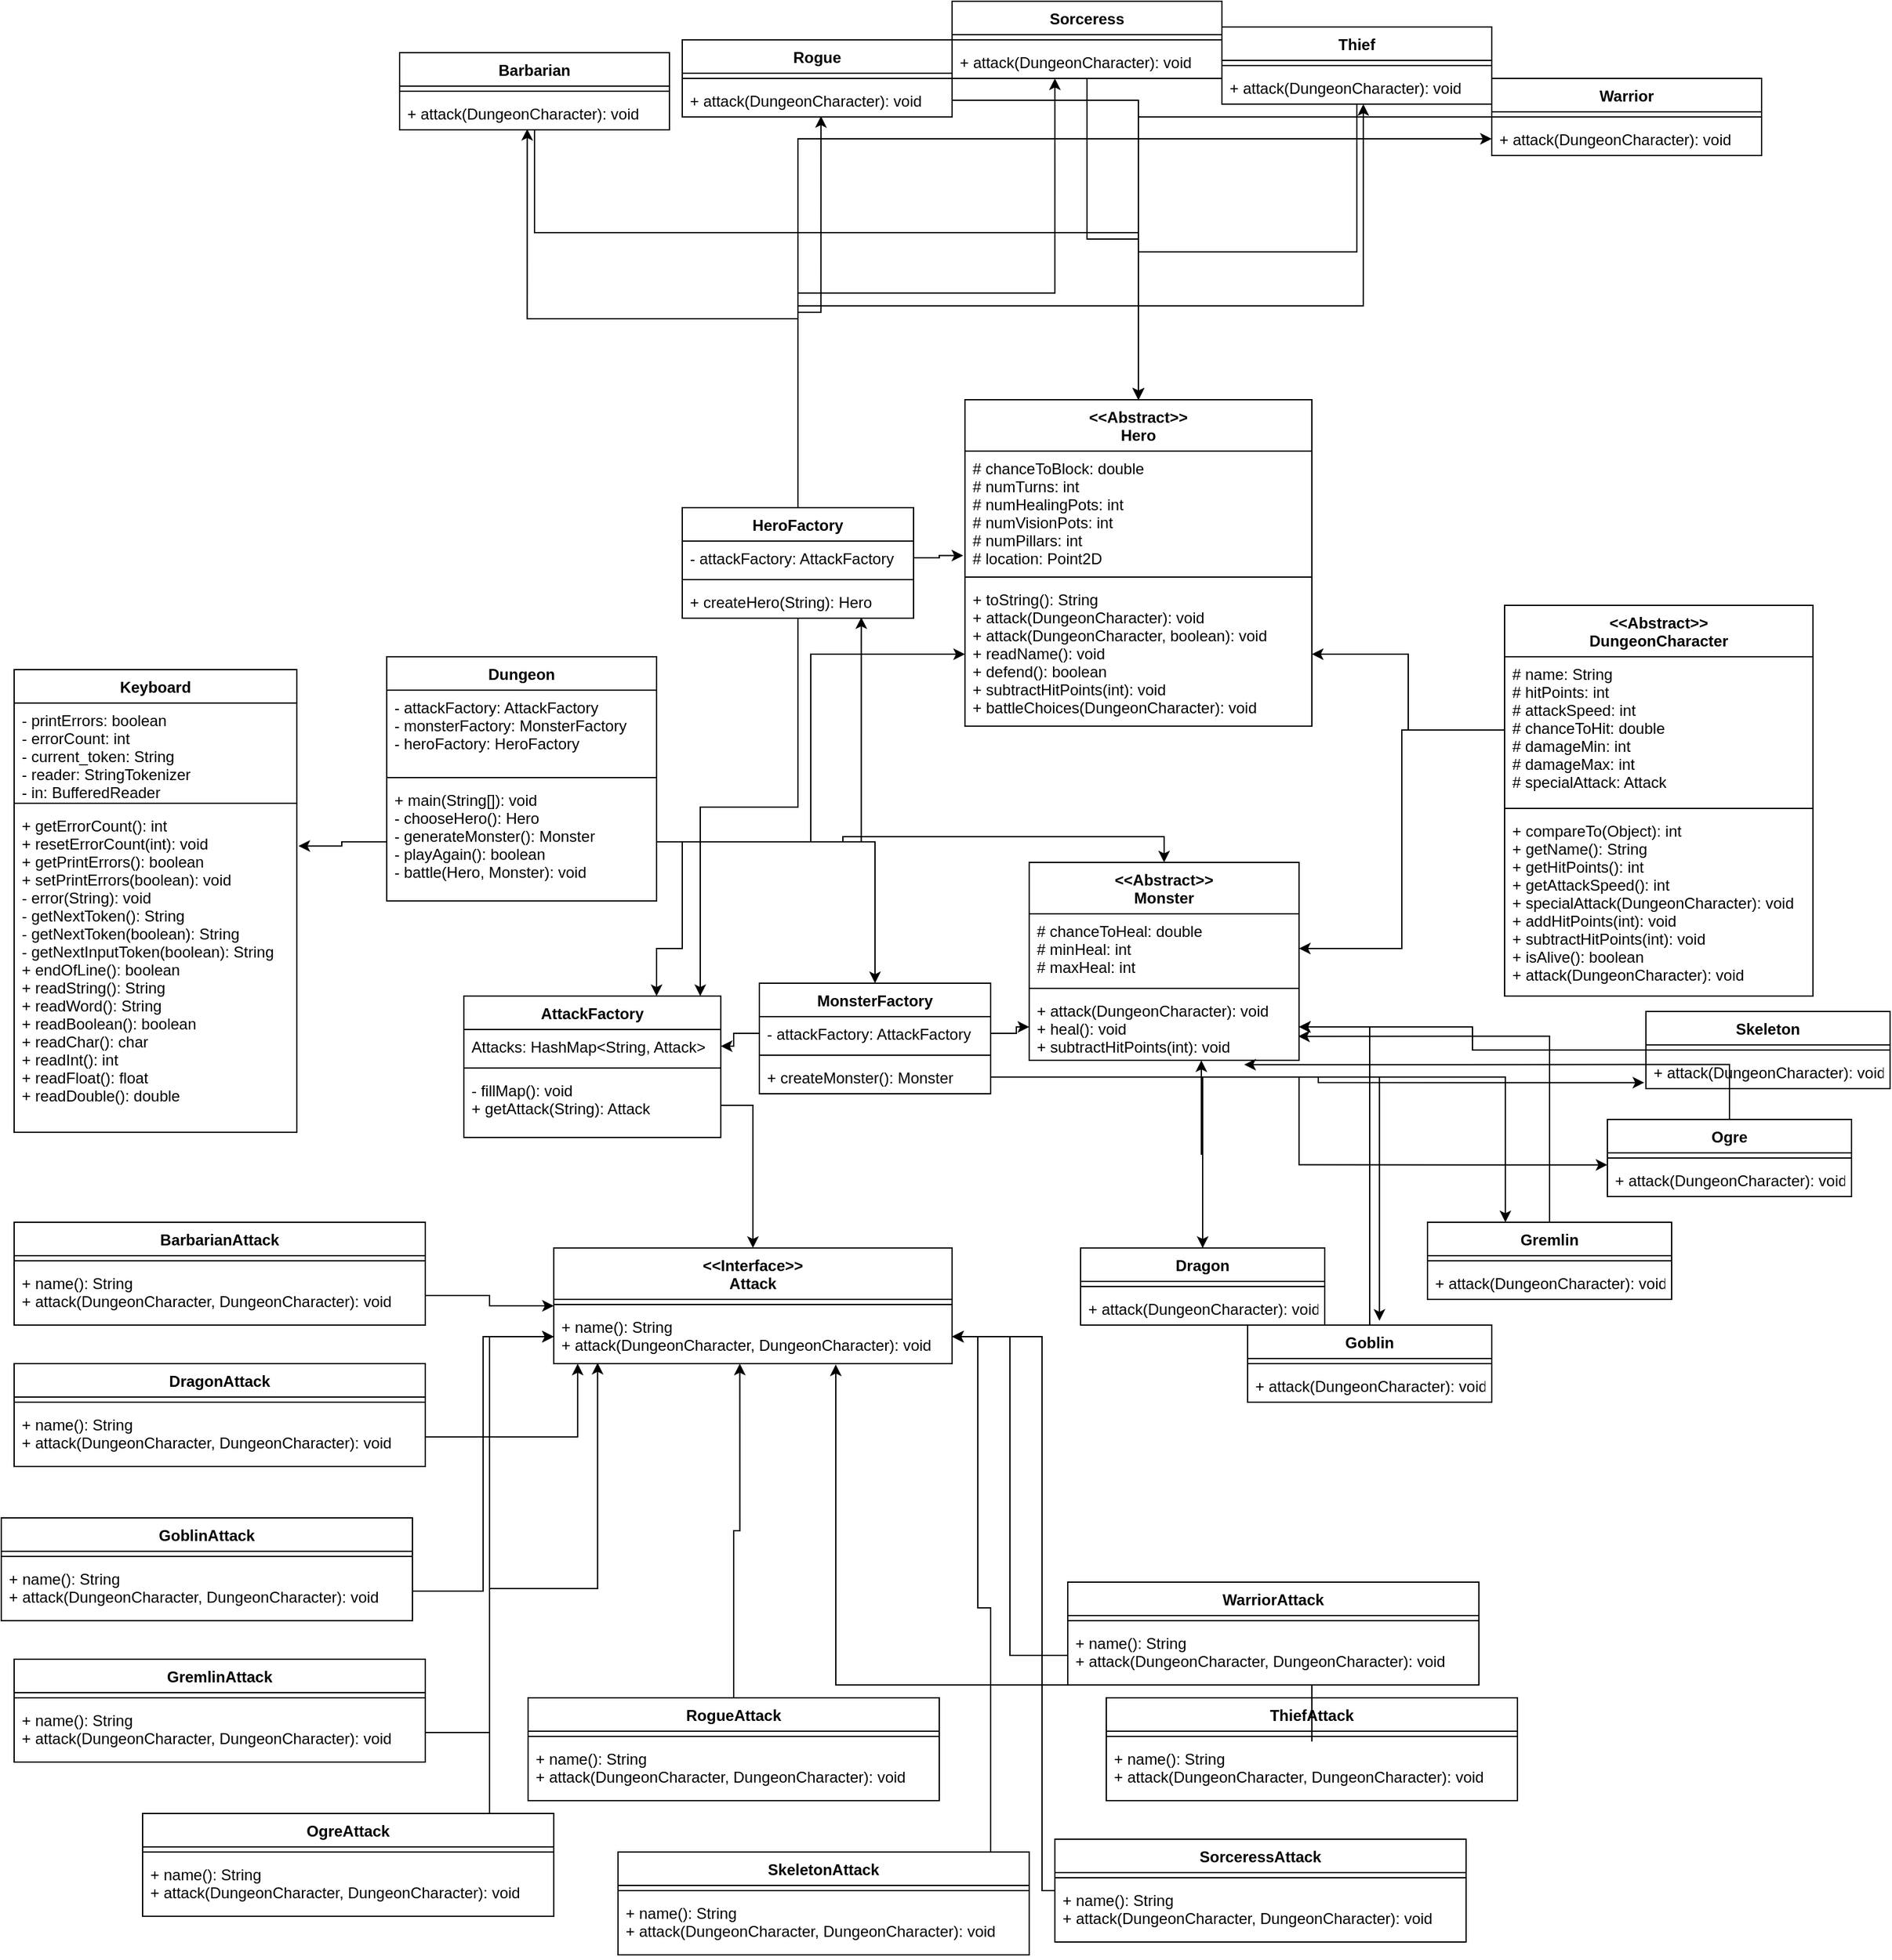 <mxfile version="13.1.2" type="device"><diagram id="2s7kowQzDbYtyu7NRZOi" name="Page-1"><mxGraphModel dx="2062" dy="1074" grid="1" gridSize="10" guides="1" tooltips="1" connect="1" arrows="1" fold="1" page="1" pageScale="1" pageWidth="850" pageHeight="1100" math="0" shadow="0"><root><mxCell id="0"/><mxCell id="1" parent="0"/><mxCell id="m8XC7xU77-1sjtzErYfU-1" value="Dungeon" style="swimlane;fontStyle=1;align=center;verticalAlign=top;childLayout=stackLayout;horizontal=1;startSize=26;horizontalStack=0;resizeParent=1;resizeParentMax=0;resizeLast=0;collapsible=1;marginBottom=0;" vertex="1" parent="1"><mxGeometry x="340" y="760" width="210" height="190" as="geometry"/></mxCell><mxCell id="m8XC7xU77-1sjtzErYfU-2" value="- attackFactory: AttackFactory&#10;- monsterFactory: MonsterFactory&#10;- heroFactory: HeroFactory" style="text;strokeColor=none;fillColor=none;align=left;verticalAlign=top;spacingLeft=4;spacingRight=4;overflow=hidden;rotatable=0;points=[[0,0.5],[1,0.5]];portConstraint=eastwest;" vertex="1" parent="m8XC7xU77-1sjtzErYfU-1"><mxGeometry y="26" width="210" height="64" as="geometry"/></mxCell><mxCell id="m8XC7xU77-1sjtzErYfU-3" value="" style="line;strokeWidth=1;fillColor=none;align=left;verticalAlign=middle;spacingTop=-1;spacingLeft=3;spacingRight=3;rotatable=0;labelPosition=right;points=[];portConstraint=eastwest;" vertex="1" parent="m8XC7xU77-1sjtzErYfU-1"><mxGeometry y="90" width="210" height="8" as="geometry"/></mxCell><mxCell id="m8XC7xU77-1sjtzErYfU-4" value="+ main(String[]): void&#10;- chooseHero(): Hero&#10;- generateMonster(): Monster&#10;- playAgain(): boolean&#10;- battle(Hero, Monster): void" style="text;strokeColor=none;fillColor=none;align=left;verticalAlign=top;spacingLeft=4;spacingRight=4;overflow=hidden;rotatable=0;points=[[0,0.5],[1,0.5]];portConstraint=eastwest;" vertex="1" parent="m8XC7xU77-1sjtzErYfU-1"><mxGeometry y="98" width="210" height="92" as="geometry"/></mxCell><mxCell id="m8XC7xU77-1sjtzErYfU-5" value="&lt;&lt;Abstract&gt;&gt;&#10;Hero" style="swimlane;fontStyle=1;align=center;verticalAlign=top;childLayout=stackLayout;horizontal=1;startSize=40;horizontalStack=0;resizeParent=1;resizeParentMax=0;resizeLast=0;collapsible=1;marginBottom=0;" vertex="1" parent="1"><mxGeometry x="790" y="560" width="270" height="254" as="geometry"/></mxCell><mxCell id="m8XC7xU77-1sjtzErYfU-6" value="# chanceToBlock: double&#10;# numTurns: int&#10;# numHealingPots: int&#10;# numVisionPots: int&#10;# numPillars: int&#10;# location: Point2D" style="text;strokeColor=none;fillColor=none;align=left;verticalAlign=top;spacingLeft=4;spacingRight=4;overflow=hidden;rotatable=0;points=[[0,0.5],[1,0.5]];portConstraint=eastwest;" vertex="1" parent="m8XC7xU77-1sjtzErYfU-5"><mxGeometry y="40" width="270" height="94" as="geometry"/></mxCell><mxCell id="m8XC7xU77-1sjtzErYfU-7" value="" style="line;strokeWidth=1;fillColor=none;align=left;verticalAlign=middle;spacingTop=-1;spacingLeft=3;spacingRight=3;rotatable=0;labelPosition=right;points=[];portConstraint=eastwest;" vertex="1" parent="m8XC7xU77-1sjtzErYfU-5"><mxGeometry y="134" width="270" height="8" as="geometry"/></mxCell><mxCell id="m8XC7xU77-1sjtzErYfU-8" value="+ toString(): String&#10;+ attack(DungeonCharacter): void&#10;+ attack(DungeonCharacter, boolean): void&#10;+ readName(): void&#10;+ defend(): boolean&#10;+ subtractHitPoints(int): void&#10;+ battleChoices(DungeonCharacter): void&#10;&#10;" style="text;strokeColor=none;fillColor=none;align=left;verticalAlign=top;spacingLeft=4;spacingRight=4;overflow=hidden;rotatable=0;points=[[0,0.5],[1,0.5]];portConstraint=eastwest;" vertex="1" parent="m8XC7xU77-1sjtzErYfU-5"><mxGeometry y="142" width="270" height="112" as="geometry"/></mxCell><mxCell id="m8XC7xU77-1sjtzErYfU-9" value="&lt;&lt;Abstract&gt;&gt;&#10;DungeonCharacter" style="swimlane;fontStyle=1;align=center;verticalAlign=top;childLayout=stackLayout;horizontal=1;startSize=40;horizontalStack=0;resizeParent=1;resizeParentMax=0;resizeLast=0;collapsible=1;marginBottom=0;" vertex="1" parent="1"><mxGeometry x="1210" y="720" width="240" height="304" as="geometry"/></mxCell><mxCell id="m8XC7xU77-1sjtzErYfU-10" value="# name: String&#10;# hitPoints: int&#10;# attackSpeed: int&#10;# chanceToHit: double&#10;# damageMin: int&#10;# damageMax: int&#10;# specialAttack: Attack" style="text;strokeColor=none;fillColor=none;align=left;verticalAlign=top;spacingLeft=4;spacingRight=4;overflow=hidden;rotatable=0;points=[[0,0.5],[1,0.5]];portConstraint=eastwest;" vertex="1" parent="m8XC7xU77-1sjtzErYfU-9"><mxGeometry y="40" width="240" height="114" as="geometry"/></mxCell><mxCell id="m8XC7xU77-1sjtzErYfU-11" value="" style="line;strokeWidth=1;fillColor=none;align=left;verticalAlign=middle;spacingTop=-1;spacingLeft=3;spacingRight=3;rotatable=0;labelPosition=right;points=[];portConstraint=eastwest;" vertex="1" parent="m8XC7xU77-1sjtzErYfU-9"><mxGeometry y="154" width="240" height="8" as="geometry"/></mxCell><mxCell id="m8XC7xU77-1sjtzErYfU-12" value="+ compareTo(Object): int&#10;+ getName(): String&#10;+ getHitPoints(): int&#10;+ getAttackSpeed(): int&#10;+ specialAttack(DungeonCharacter): void&#10;+ addHitPoints(int): void&#10;+ subtractHitPoints(int): void&#10;+ isAlive(): boolean&#10;+ attack(DungeonCharacter): void" style="text;strokeColor=none;fillColor=none;align=left;verticalAlign=top;spacingLeft=4;spacingRight=4;overflow=hidden;rotatable=0;points=[[0,0.5],[1,0.5]];portConstraint=eastwest;" vertex="1" parent="m8XC7xU77-1sjtzErYfU-9"><mxGeometry y="162" width="240" height="142" as="geometry"/></mxCell><mxCell id="m8XC7xU77-1sjtzErYfU-22" value="Keyboard" style="swimlane;fontStyle=1;align=center;verticalAlign=top;childLayout=stackLayout;horizontal=1;startSize=26;horizontalStack=0;resizeParent=1;resizeParentMax=0;resizeLast=0;collapsible=1;marginBottom=0;" vertex="1" parent="1"><mxGeometry x="50" y="770" width="220" height="360" as="geometry"/></mxCell><mxCell id="m8XC7xU77-1sjtzErYfU-23" value="- printErrors: boolean&#10;- errorCount: int&#10;- current_token: String&#10;- reader: StringTokenizer&#10;- in: BufferedReader" style="text;strokeColor=none;fillColor=none;align=left;verticalAlign=top;spacingLeft=4;spacingRight=4;overflow=hidden;rotatable=0;points=[[0,0.5],[1,0.5]];portConstraint=eastwest;" vertex="1" parent="m8XC7xU77-1sjtzErYfU-22"><mxGeometry y="26" width="220" height="74" as="geometry"/></mxCell><mxCell id="m8XC7xU77-1sjtzErYfU-24" value="" style="line;strokeWidth=1;fillColor=none;align=left;verticalAlign=middle;spacingTop=-1;spacingLeft=3;spacingRight=3;rotatable=0;labelPosition=right;points=[];portConstraint=eastwest;" vertex="1" parent="m8XC7xU77-1sjtzErYfU-22"><mxGeometry y="100" width="220" height="8" as="geometry"/></mxCell><mxCell id="m8XC7xU77-1sjtzErYfU-25" value="+ getErrorCount(): int&#10;+ resetErrorCount(int): void&#10;+ getPrintErrors(): boolean&#10;+ setPrintErrors(boolean): void&#10;- error(String): void&#10;- getNextToken(): String&#10;- getNextToken(boolean): String&#10;- getNextInputToken(boolean): String&#10;+ endOfLine(): boolean&#10;+ readString(): String&#10;+ readWord(): String&#10;+ readBoolean(): boolean&#10;+ readChar(): char&#10;+ readInt(): int&#10;+ readFloat(): float&#10;+ readDouble(): double" style="text;strokeColor=none;fillColor=none;align=left;verticalAlign=top;spacingLeft=4;spacingRight=4;overflow=hidden;rotatable=0;points=[[0,0.5],[1,0.5]];portConstraint=eastwest;" vertex="1" parent="m8XC7xU77-1sjtzErYfU-22"><mxGeometry y="108" width="220" height="252" as="geometry"/></mxCell><mxCell id="m8XC7xU77-1sjtzErYfU-26" style="edgeStyle=orthogonalEdgeStyle;rounded=0;orthogonalLoop=1;jettySize=auto;html=1;entryX=1.006;entryY=0.116;entryDx=0;entryDy=0;entryPerimeter=0;" edge="1" parent="1" source="m8XC7xU77-1sjtzErYfU-4" target="m8XC7xU77-1sjtzErYfU-25"><mxGeometry relative="1" as="geometry"/></mxCell><mxCell id="m8XC7xU77-1sjtzErYfU-27" value="AttackFactory" style="swimlane;fontStyle=1;align=center;verticalAlign=top;childLayout=stackLayout;horizontal=1;startSize=26;horizontalStack=0;resizeParent=1;resizeParentMax=0;resizeLast=0;collapsible=1;marginBottom=0;" vertex="1" parent="1"><mxGeometry x="400" y="1024" width="200" height="110" as="geometry"/></mxCell><mxCell id="m8XC7xU77-1sjtzErYfU-28" value="Attacks: HashMap&lt;String, Attack&gt;" style="text;strokeColor=none;fillColor=none;align=left;verticalAlign=top;spacingLeft=4;spacingRight=4;overflow=hidden;rotatable=0;points=[[0,0.5],[1,0.5]];portConstraint=eastwest;" vertex="1" parent="m8XC7xU77-1sjtzErYfU-27"><mxGeometry y="26" width="200" height="26" as="geometry"/></mxCell><mxCell id="m8XC7xU77-1sjtzErYfU-29" value="" style="line;strokeWidth=1;fillColor=none;align=left;verticalAlign=middle;spacingTop=-1;spacingLeft=3;spacingRight=3;rotatable=0;labelPosition=right;points=[];portConstraint=eastwest;" vertex="1" parent="m8XC7xU77-1sjtzErYfU-27"><mxGeometry y="52" width="200" height="8" as="geometry"/></mxCell><mxCell id="m8XC7xU77-1sjtzErYfU-30" value="- fillMap(): void&#10;+ getAttack(String): Attack" style="text;strokeColor=none;fillColor=none;align=left;verticalAlign=top;spacingLeft=4;spacingRight=4;overflow=hidden;rotatable=0;points=[[0,0.5],[1,0.5]];portConstraint=eastwest;" vertex="1" parent="m8XC7xU77-1sjtzErYfU-27"><mxGeometry y="60" width="200" height="50" as="geometry"/></mxCell><mxCell id="m8XC7xU77-1sjtzErYfU-17" value="&lt;&lt;Interface&gt;&gt;&#10;Attack" style="swimlane;fontStyle=1;align=center;verticalAlign=top;childLayout=stackLayout;horizontal=1;startSize=40;horizontalStack=0;resizeParent=1;resizeParentMax=0;resizeLast=0;collapsible=1;marginBottom=0;" vertex="1" parent="1"><mxGeometry x="470" y="1220" width="310" height="90" as="geometry"/></mxCell><mxCell id="m8XC7xU77-1sjtzErYfU-19" value="" style="line;strokeWidth=1;fillColor=none;align=left;verticalAlign=middle;spacingTop=-1;spacingLeft=3;spacingRight=3;rotatable=0;labelPosition=right;points=[];portConstraint=eastwest;" vertex="1" parent="m8XC7xU77-1sjtzErYfU-17"><mxGeometry y="40" width="310" height="8" as="geometry"/></mxCell><mxCell id="m8XC7xU77-1sjtzErYfU-20" value="+ name(): String&#10;+ attack(DungeonCharacter, DungeonCharacter): void" style="text;strokeColor=none;fillColor=none;align=left;verticalAlign=top;spacingLeft=4;spacingRight=4;overflow=hidden;rotatable=0;points=[[0,0.5],[1,0.5]];portConstraint=eastwest;" vertex="1" parent="m8XC7xU77-1sjtzErYfU-17"><mxGeometry y="48" width="310" height="42" as="geometry"/></mxCell><mxCell id="m8XC7xU77-1sjtzErYfU-31" value="MonsterFactory" style="swimlane;fontStyle=1;align=center;verticalAlign=top;childLayout=stackLayout;horizontal=1;startSize=26;horizontalStack=0;resizeParent=1;resizeParentMax=0;resizeLast=0;collapsible=1;marginBottom=0;" vertex="1" parent="1"><mxGeometry x="630" y="1014" width="180" height="86" as="geometry"/></mxCell><mxCell id="m8XC7xU77-1sjtzErYfU-32" value="- attackFactory: AttackFactory" style="text;strokeColor=none;fillColor=none;align=left;verticalAlign=top;spacingLeft=4;spacingRight=4;overflow=hidden;rotatable=0;points=[[0,0.5],[1,0.5]];portConstraint=eastwest;" vertex="1" parent="m8XC7xU77-1sjtzErYfU-31"><mxGeometry y="26" width="180" height="26" as="geometry"/></mxCell><mxCell id="m8XC7xU77-1sjtzErYfU-33" value="" style="line;strokeWidth=1;fillColor=none;align=left;verticalAlign=middle;spacingTop=-1;spacingLeft=3;spacingRight=3;rotatable=0;labelPosition=right;points=[];portConstraint=eastwest;" vertex="1" parent="m8XC7xU77-1sjtzErYfU-31"><mxGeometry y="52" width="180" height="8" as="geometry"/></mxCell><mxCell id="m8XC7xU77-1sjtzErYfU-34" value="+ createMonster(): Monster" style="text;strokeColor=none;fillColor=none;align=left;verticalAlign=top;spacingLeft=4;spacingRight=4;overflow=hidden;rotatable=0;points=[[0,0.5],[1,0.5]];portConstraint=eastwest;" vertex="1" parent="m8XC7xU77-1sjtzErYfU-31"><mxGeometry y="60" width="180" height="26" as="geometry"/></mxCell><mxCell id="m8XC7xU77-1sjtzErYfU-54" style="edgeStyle=orthogonalEdgeStyle;rounded=0;orthogonalLoop=1;jettySize=auto;html=1;entryX=0.92;entryY=0;entryDx=0;entryDy=0;entryPerimeter=0;" edge="1" parent="1" source="m8XC7xU77-1sjtzErYfU-35" target="m8XC7xU77-1sjtzErYfU-27"><mxGeometry relative="1" as="geometry"/></mxCell><mxCell id="m8XC7xU77-1sjtzErYfU-143" style="edgeStyle=orthogonalEdgeStyle;rounded=0;orthogonalLoop=1;jettySize=auto;html=1;entryX=0.473;entryY=0.974;entryDx=0;entryDy=0;entryPerimeter=0;" edge="1" parent="1" source="m8XC7xU77-1sjtzErYfU-35" target="m8XC7xU77-1sjtzErYfU-58"><mxGeometry relative="1" as="geometry"/></mxCell><mxCell id="m8XC7xU77-1sjtzErYfU-144" style="edgeStyle=orthogonalEdgeStyle;rounded=0;orthogonalLoop=1;jettySize=auto;html=1;entryX=0.514;entryY=0.974;entryDx=0;entryDy=0;entryPerimeter=0;" edge="1" parent="1" source="m8XC7xU77-1sjtzErYfU-35" target="m8XC7xU77-1sjtzErYfU-64"><mxGeometry relative="1" as="geometry"/></mxCell><mxCell id="m8XC7xU77-1sjtzErYfU-145" style="edgeStyle=orthogonalEdgeStyle;rounded=0;orthogonalLoop=1;jettySize=auto;html=1;entryX=0.381;entryY=1;entryDx=0;entryDy=0;entryPerimeter=0;" edge="1" parent="1" source="m8XC7xU77-1sjtzErYfU-35" target="m8XC7xU77-1sjtzErYfU-67"><mxGeometry relative="1" as="geometry"/></mxCell><mxCell id="m8XC7xU77-1sjtzErYfU-146" style="edgeStyle=orthogonalEdgeStyle;rounded=0;orthogonalLoop=1;jettySize=auto;html=1;entryX=0.524;entryY=1;entryDx=0;entryDy=0;entryPerimeter=0;" edge="1" parent="1" source="m8XC7xU77-1sjtzErYfU-35" target="m8XC7xU77-1sjtzErYfU-70"><mxGeometry relative="1" as="geometry"/></mxCell><mxCell id="m8XC7xU77-1sjtzErYfU-147" style="edgeStyle=orthogonalEdgeStyle;rounded=0;orthogonalLoop=1;jettySize=auto;html=1;" edge="1" parent="1" source="m8XC7xU77-1sjtzErYfU-35" target="m8XC7xU77-1sjtzErYfU-73"><mxGeometry relative="1" as="geometry"/></mxCell><mxCell id="m8XC7xU77-1sjtzErYfU-35" value="HeroFactory" style="swimlane;fontStyle=1;align=center;verticalAlign=top;childLayout=stackLayout;horizontal=1;startSize=26;horizontalStack=0;resizeParent=1;resizeParentMax=0;resizeLast=0;collapsible=1;marginBottom=0;" vertex="1" parent="1"><mxGeometry x="570" y="644" width="180" height="86" as="geometry"/></mxCell><mxCell id="m8XC7xU77-1sjtzErYfU-36" value="- attackFactory: AttackFactory" style="text;strokeColor=none;fillColor=none;align=left;verticalAlign=top;spacingLeft=4;spacingRight=4;overflow=hidden;rotatable=0;points=[[0,0.5],[1,0.5]];portConstraint=eastwest;" vertex="1" parent="m8XC7xU77-1sjtzErYfU-35"><mxGeometry y="26" width="180" height="26" as="geometry"/></mxCell><mxCell id="m8XC7xU77-1sjtzErYfU-37" value="" style="line;strokeWidth=1;fillColor=none;align=left;verticalAlign=middle;spacingTop=-1;spacingLeft=3;spacingRight=3;rotatable=0;labelPosition=right;points=[];portConstraint=eastwest;" vertex="1" parent="m8XC7xU77-1sjtzErYfU-35"><mxGeometry y="52" width="180" height="8" as="geometry"/></mxCell><mxCell id="m8XC7xU77-1sjtzErYfU-38" value="+ createHero(String): Hero" style="text;strokeColor=none;fillColor=none;align=left;verticalAlign=top;spacingLeft=4;spacingRight=4;overflow=hidden;rotatable=0;points=[[0,0.5],[1,0.5]];portConstraint=eastwest;" vertex="1" parent="m8XC7xU77-1sjtzErYfU-35"><mxGeometry y="60" width="180" height="26" as="geometry"/></mxCell><mxCell id="m8XC7xU77-1sjtzErYfU-13" value="&lt;&lt;Abstract&gt;&gt;&#10;Monster" style="swimlane;fontStyle=1;align=center;verticalAlign=top;childLayout=stackLayout;horizontal=1;startSize=40;horizontalStack=0;resizeParent=1;resizeParentMax=0;resizeLast=0;collapsible=1;marginBottom=0;" vertex="1" parent="1"><mxGeometry x="840" y="920" width="210" height="154" as="geometry"/></mxCell><mxCell id="m8XC7xU77-1sjtzErYfU-14" value="# chanceToHeal: double&#10;# minHeal: int&#10;# maxHeal: int" style="text;strokeColor=none;fillColor=none;align=left;verticalAlign=top;spacingLeft=4;spacingRight=4;overflow=hidden;rotatable=0;points=[[0,0.5],[1,0.5]];portConstraint=eastwest;" vertex="1" parent="m8XC7xU77-1sjtzErYfU-13"><mxGeometry y="40" width="210" height="54" as="geometry"/></mxCell><mxCell id="m8XC7xU77-1sjtzErYfU-15" value="" style="line;strokeWidth=1;fillColor=none;align=left;verticalAlign=middle;spacingTop=-1;spacingLeft=3;spacingRight=3;rotatable=0;labelPosition=right;points=[];portConstraint=eastwest;" vertex="1" parent="m8XC7xU77-1sjtzErYfU-13"><mxGeometry y="94" width="210" height="8" as="geometry"/></mxCell><mxCell id="m8XC7xU77-1sjtzErYfU-16" value="+ attack(DungeonCharacter): void&#10;+ heal(): void&#10;+ subtractHitPoints(int): void" style="text;strokeColor=none;fillColor=none;align=left;verticalAlign=top;spacingLeft=4;spacingRight=4;overflow=hidden;rotatable=0;points=[[0,0.5],[1,0.5]];portConstraint=eastwest;" vertex="1" parent="m8XC7xU77-1sjtzErYfU-13"><mxGeometry y="102" width="210" height="52" as="geometry"/></mxCell><mxCell id="m8XC7xU77-1sjtzErYfU-40" style="edgeStyle=orthogonalEdgeStyle;rounded=0;orthogonalLoop=1;jettySize=auto;html=1;entryX=0.75;entryY=0;entryDx=0;entryDy=0;" edge="1" parent="1" source="m8XC7xU77-1sjtzErYfU-4" target="m8XC7xU77-1sjtzErYfU-27"><mxGeometry relative="1" as="geometry"/></mxCell><mxCell id="m8XC7xU77-1sjtzErYfU-41" style="edgeStyle=orthogonalEdgeStyle;rounded=0;orthogonalLoop=1;jettySize=auto;html=1;" edge="1" parent="1" source="m8XC7xU77-1sjtzErYfU-4" target="m8XC7xU77-1sjtzErYfU-31"><mxGeometry relative="1" as="geometry"/></mxCell><mxCell id="m8XC7xU77-1sjtzErYfU-42" style="edgeStyle=orthogonalEdgeStyle;rounded=0;orthogonalLoop=1;jettySize=auto;html=1;entryX=0.774;entryY=0.974;entryDx=0;entryDy=0;entryPerimeter=0;" edge="1" parent="1" source="m8XC7xU77-1sjtzErYfU-4" target="m8XC7xU77-1sjtzErYfU-38"><mxGeometry relative="1" as="geometry"/></mxCell><mxCell id="m8XC7xU77-1sjtzErYfU-43" style="edgeStyle=orthogonalEdgeStyle;rounded=0;orthogonalLoop=1;jettySize=auto;html=1;" edge="1" parent="1" source="m8XC7xU77-1sjtzErYfU-4" target="m8XC7xU77-1sjtzErYfU-8"><mxGeometry relative="1" as="geometry"/></mxCell><mxCell id="m8XC7xU77-1sjtzErYfU-44" style="edgeStyle=orthogonalEdgeStyle;rounded=0;orthogonalLoop=1;jettySize=auto;html=1;entryX=0.5;entryY=0;entryDx=0;entryDy=0;" edge="1" parent="1" source="m8XC7xU77-1sjtzErYfU-4" target="m8XC7xU77-1sjtzErYfU-13"><mxGeometry relative="1" as="geometry"/></mxCell><mxCell id="m8XC7xU77-1sjtzErYfU-46" style="edgeStyle=orthogonalEdgeStyle;rounded=0;orthogonalLoop=1;jettySize=auto;html=1;" edge="1" parent="1" source="m8XC7xU77-1sjtzErYfU-30" target="m8XC7xU77-1sjtzErYfU-17"><mxGeometry relative="1" as="geometry"/></mxCell><mxCell id="m8XC7xU77-1sjtzErYfU-48" style="edgeStyle=orthogonalEdgeStyle;rounded=0;orthogonalLoop=1;jettySize=auto;html=1;" edge="1" parent="1" source="m8XC7xU77-1sjtzErYfU-10" target="m8XC7xU77-1sjtzErYfU-14"><mxGeometry relative="1" as="geometry"/></mxCell><mxCell id="m8XC7xU77-1sjtzErYfU-49" style="edgeStyle=orthogonalEdgeStyle;rounded=0;orthogonalLoop=1;jettySize=auto;html=1;" edge="1" parent="1" source="m8XC7xU77-1sjtzErYfU-10" target="m8XC7xU77-1sjtzErYfU-8"><mxGeometry relative="1" as="geometry"/></mxCell><mxCell id="m8XC7xU77-1sjtzErYfU-50" style="edgeStyle=orthogonalEdgeStyle;rounded=0;orthogonalLoop=1;jettySize=auto;html=1;entryX=-0.005;entryY=0.865;entryDx=0;entryDy=0;entryPerimeter=0;" edge="1" parent="1" source="m8XC7xU77-1sjtzErYfU-36" target="m8XC7xU77-1sjtzErYfU-6"><mxGeometry relative="1" as="geometry"/></mxCell><mxCell id="m8XC7xU77-1sjtzErYfU-51" style="edgeStyle=orthogonalEdgeStyle;rounded=0;orthogonalLoop=1;jettySize=auto;html=1;entryX=0;entryY=0.5;entryDx=0;entryDy=0;" edge="1" parent="1" source="m8XC7xU77-1sjtzErYfU-32" target="m8XC7xU77-1sjtzErYfU-16"><mxGeometry relative="1" as="geometry"/></mxCell><mxCell id="m8XC7xU77-1sjtzErYfU-52" style="edgeStyle=orthogonalEdgeStyle;rounded=0;orthogonalLoop=1;jettySize=auto;html=1;" edge="1" parent="1" source="m8XC7xU77-1sjtzErYfU-32" target="m8XC7xU77-1sjtzErYfU-28"><mxGeometry relative="1" as="geometry"/></mxCell><mxCell id="m8XC7xU77-1sjtzErYfU-148" style="edgeStyle=orthogonalEdgeStyle;rounded=0;orthogonalLoop=1;jettySize=auto;html=1;entryX=0.5;entryY=0;entryDx=0;entryDy=0;" edge="1" parent="1" source="m8XC7xU77-1sjtzErYfU-55" target="m8XC7xU77-1sjtzErYfU-5"><mxGeometry relative="1" as="geometry"><Array as="points"><mxPoint x="455" y="430"/><mxPoint x="925" y="430"/></Array></mxGeometry></mxCell><mxCell id="m8XC7xU77-1sjtzErYfU-55" value="Barbarian" style="swimlane;fontStyle=1;align=center;verticalAlign=top;childLayout=stackLayout;horizontal=1;startSize=26;horizontalStack=0;resizeParent=1;resizeParentMax=0;resizeLast=0;collapsible=1;marginBottom=0;" vertex="1" parent="1"><mxGeometry x="350" y="290" width="210" height="60" as="geometry"/></mxCell><mxCell id="m8XC7xU77-1sjtzErYfU-57" value="" style="line;strokeWidth=1;fillColor=none;align=left;verticalAlign=middle;spacingTop=-1;spacingLeft=3;spacingRight=3;rotatable=0;labelPosition=right;points=[];portConstraint=eastwest;" vertex="1" parent="m8XC7xU77-1sjtzErYfU-55"><mxGeometry y="26" width="210" height="8" as="geometry"/></mxCell><mxCell id="m8XC7xU77-1sjtzErYfU-58" value="+ attack(DungeonCharacter): void" style="text;strokeColor=none;fillColor=none;align=left;verticalAlign=top;spacingLeft=4;spacingRight=4;overflow=hidden;rotatable=0;points=[[0,0.5],[1,0.5]];portConstraint=eastwest;" vertex="1" parent="m8XC7xU77-1sjtzErYfU-55"><mxGeometry y="34" width="210" height="26" as="geometry"/></mxCell><mxCell id="m8XC7xU77-1sjtzErYfU-62" value="Rogue" style="swimlane;fontStyle=1;align=center;verticalAlign=top;childLayout=stackLayout;horizontal=1;startSize=26;horizontalStack=0;resizeParent=1;resizeParentMax=0;resizeLast=0;collapsible=1;marginBottom=0;" vertex="1" parent="1"><mxGeometry x="570" y="280" width="210" height="60" as="geometry"/></mxCell><mxCell id="m8XC7xU77-1sjtzErYfU-63" value="" style="line;strokeWidth=1;fillColor=none;align=left;verticalAlign=middle;spacingTop=-1;spacingLeft=3;spacingRight=3;rotatable=0;labelPosition=right;points=[];portConstraint=eastwest;" vertex="1" parent="m8XC7xU77-1sjtzErYfU-62"><mxGeometry y="26" width="210" height="8" as="geometry"/></mxCell><mxCell id="m8XC7xU77-1sjtzErYfU-64" value="+ attack(DungeonCharacter): void" style="text;strokeColor=none;fillColor=none;align=left;verticalAlign=top;spacingLeft=4;spacingRight=4;overflow=hidden;rotatable=0;points=[[0,0.5],[1,0.5]];portConstraint=eastwest;" vertex="1" parent="m8XC7xU77-1sjtzErYfU-62"><mxGeometry y="34" width="210" height="26" as="geometry"/></mxCell><mxCell id="m8XC7xU77-1sjtzErYfU-150" style="edgeStyle=orthogonalEdgeStyle;rounded=0;orthogonalLoop=1;jettySize=auto;html=1;" edge="1" parent="1" source="m8XC7xU77-1sjtzErYfU-65" target="m8XC7xU77-1sjtzErYfU-5"><mxGeometry relative="1" as="geometry"/></mxCell><mxCell id="m8XC7xU77-1sjtzErYfU-65" value="Sorceress" style="swimlane;fontStyle=1;align=center;verticalAlign=top;childLayout=stackLayout;horizontal=1;startSize=26;horizontalStack=0;resizeParent=1;resizeParentMax=0;resizeLast=0;collapsible=1;marginBottom=0;" vertex="1" parent="1"><mxGeometry x="780" y="250" width="210" height="60" as="geometry"/></mxCell><mxCell id="m8XC7xU77-1sjtzErYfU-66" value="" style="line;strokeWidth=1;fillColor=none;align=left;verticalAlign=middle;spacingTop=-1;spacingLeft=3;spacingRight=3;rotatable=0;labelPosition=right;points=[];portConstraint=eastwest;" vertex="1" parent="m8XC7xU77-1sjtzErYfU-65"><mxGeometry y="26" width="210" height="8" as="geometry"/></mxCell><mxCell id="m8XC7xU77-1sjtzErYfU-67" value="+ attack(DungeonCharacter): void" style="text;strokeColor=none;fillColor=none;align=left;verticalAlign=top;spacingLeft=4;spacingRight=4;overflow=hidden;rotatable=0;points=[[0,0.5],[1,0.5]];portConstraint=eastwest;" vertex="1" parent="m8XC7xU77-1sjtzErYfU-65"><mxGeometry y="34" width="210" height="26" as="geometry"/></mxCell><mxCell id="m8XC7xU77-1sjtzErYfU-151" style="edgeStyle=orthogonalEdgeStyle;rounded=0;orthogonalLoop=1;jettySize=auto;html=1;" edge="1" parent="1" source="m8XC7xU77-1sjtzErYfU-68" target="m8XC7xU77-1sjtzErYfU-5"><mxGeometry relative="1" as="geometry"/></mxCell><mxCell id="m8XC7xU77-1sjtzErYfU-68" value="Thief" style="swimlane;fontStyle=1;align=center;verticalAlign=top;childLayout=stackLayout;horizontal=1;startSize=26;horizontalStack=0;resizeParent=1;resizeParentMax=0;resizeLast=0;collapsible=1;marginBottom=0;" vertex="1" parent="1"><mxGeometry x="990" y="270" width="210" height="60" as="geometry"/></mxCell><mxCell id="m8XC7xU77-1sjtzErYfU-69" value="" style="line;strokeWidth=1;fillColor=none;align=left;verticalAlign=middle;spacingTop=-1;spacingLeft=3;spacingRight=3;rotatable=0;labelPosition=right;points=[];portConstraint=eastwest;" vertex="1" parent="m8XC7xU77-1sjtzErYfU-68"><mxGeometry y="26" width="210" height="8" as="geometry"/></mxCell><mxCell id="m8XC7xU77-1sjtzErYfU-70" value="+ attack(DungeonCharacter): void" style="text;strokeColor=none;fillColor=none;align=left;verticalAlign=top;spacingLeft=4;spacingRight=4;overflow=hidden;rotatable=0;points=[[0,0.5],[1,0.5]];portConstraint=eastwest;" vertex="1" parent="m8XC7xU77-1sjtzErYfU-68"><mxGeometry y="34" width="210" height="26" as="geometry"/></mxCell><mxCell id="m8XC7xU77-1sjtzErYfU-152" style="edgeStyle=orthogonalEdgeStyle;rounded=0;orthogonalLoop=1;jettySize=auto;html=1;entryX=0.5;entryY=0;entryDx=0;entryDy=0;" edge="1" parent="1" source="m8XC7xU77-1sjtzErYfU-71" target="m8XC7xU77-1sjtzErYfU-5"><mxGeometry relative="1" as="geometry"/></mxCell><mxCell id="m8XC7xU77-1sjtzErYfU-71" value="Warrior" style="swimlane;fontStyle=1;align=center;verticalAlign=top;childLayout=stackLayout;horizontal=1;startSize=26;horizontalStack=0;resizeParent=1;resizeParentMax=0;resizeLast=0;collapsible=1;marginBottom=0;" vertex="1" parent="1"><mxGeometry x="1200" y="310" width="210" height="60" as="geometry"/></mxCell><mxCell id="m8XC7xU77-1sjtzErYfU-72" value="" style="line;strokeWidth=1;fillColor=none;align=left;verticalAlign=middle;spacingTop=-1;spacingLeft=3;spacingRight=3;rotatable=0;labelPosition=right;points=[];portConstraint=eastwest;" vertex="1" parent="m8XC7xU77-1sjtzErYfU-71"><mxGeometry y="26" width="210" height="8" as="geometry"/></mxCell><mxCell id="m8XC7xU77-1sjtzErYfU-73" value="+ attack(DungeonCharacter): void" style="text;strokeColor=none;fillColor=none;align=left;verticalAlign=top;spacingLeft=4;spacingRight=4;overflow=hidden;rotatable=0;points=[[0,0.5],[1,0.5]];portConstraint=eastwest;" vertex="1" parent="m8XC7xU77-1sjtzErYfU-71"><mxGeometry y="34" width="210" height="26" as="geometry"/></mxCell><mxCell id="m8XC7xU77-1sjtzErYfU-74" value="BarbarianAttack" style="swimlane;fontStyle=1;align=center;verticalAlign=top;childLayout=stackLayout;horizontal=1;startSize=26;horizontalStack=0;resizeParent=1;resizeParentMax=0;resizeLast=0;collapsible=1;marginBottom=0;" vertex="1" parent="1"><mxGeometry x="50" y="1200" width="320" height="80" as="geometry"/></mxCell><mxCell id="m8XC7xU77-1sjtzErYfU-76" value="" style="line;strokeWidth=1;fillColor=none;align=left;verticalAlign=middle;spacingTop=-1;spacingLeft=3;spacingRight=3;rotatable=0;labelPosition=right;points=[];portConstraint=eastwest;" vertex="1" parent="m8XC7xU77-1sjtzErYfU-74"><mxGeometry y="26" width="320" height="8" as="geometry"/></mxCell><mxCell id="m8XC7xU77-1sjtzErYfU-77" value="+ name(): String&#10;+ attack(DungeonCharacter, DungeonCharacter): void" style="text;strokeColor=none;fillColor=none;align=left;verticalAlign=top;spacingLeft=4;spacingRight=4;overflow=hidden;rotatable=0;points=[[0,0.5],[1,0.5]];portConstraint=eastwest;" vertex="1" parent="m8XC7xU77-1sjtzErYfU-74"><mxGeometry y="34" width="320" height="46" as="geometry"/></mxCell><mxCell id="m8XC7xU77-1sjtzErYfU-79" value="DragonAttack" style="swimlane;fontStyle=1;align=center;verticalAlign=top;childLayout=stackLayout;horizontal=1;startSize=26;horizontalStack=0;resizeParent=1;resizeParentMax=0;resizeLast=0;collapsible=1;marginBottom=0;" vertex="1" parent="1"><mxGeometry x="50" y="1310" width="320" height="80" as="geometry"/></mxCell><mxCell id="m8XC7xU77-1sjtzErYfU-80" value="" style="line;strokeWidth=1;fillColor=none;align=left;verticalAlign=middle;spacingTop=-1;spacingLeft=3;spacingRight=3;rotatable=0;labelPosition=right;points=[];portConstraint=eastwest;" vertex="1" parent="m8XC7xU77-1sjtzErYfU-79"><mxGeometry y="26" width="320" height="8" as="geometry"/></mxCell><mxCell id="m8XC7xU77-1sjtzErYfU-81" value="+ name(): String&#10;+ attack(DungeonCharacter, DungeonCharacter): void" style="text;strokeColor=none;fillColor=none;align=left;verticalAlign=top;spacingLeft=4;spacingRight=4;overflow=hidden;rotatable=0;points=[[0,0.5],[1,0.5]];portConstraint=eastwest;" vertex="1" parent="m8XC7xU77-1sjtzErYfU-79"><mxGeometry y="34" width="320" height="46" as="geometry"/></mxCell><mxCell id="m8XC7xU77-1sjtzErYfU-82" value="GoblinAttack" style="swimlane;fontStyle=1;align=center;verticalAlign=top;childLayout=stackLayout;horizontal=1;startSize=26;horizontalStack=0;resizeParent=1;resizeParentMax=0;resizeLast=0;collapsible=1;marginBottom=0;" vertex="1" parent="1"><mxGeometry x="40" y="1430" width="320" height="80" as="geometry"/></mxCell><mxCell id="m8XC7xU77-1sjtzErYfU-83" value="" style="line;strokeWidth=1;fillColor=none;align=left;verticalAlign=middle;spacingTop=-1;spacingLeft=3;spacingRight=3;rotatable=0;labelPosition=right;points=[];portConstraint=eastwest;" vertex="1" parent="m8XC7xU77-1sjtzErYfU-82"><mxGeometry y="26" width="320" height="8" as="geometry"/></mxCell><mxCell id="m8XC7xU77-1sjtzErYfU-84" value="+ name(): String&#10;+ attack(DungeonCharacter, DungeonCharacter): void" style="text;strokeColor=none;fillColor=none;align=left;verticalAlign=top;spacingLeft=4;spacingRight=4;overflow=hidden;rotatable=0;points=[[0,0.5],[1,0.5]];portConstraint=eastwest;" vertex="1" parent="m8XC7xU77-1sjtzErYfU-82"><mxGeometry y="34" width="320" height="46" as="geometry"/></mxCell><mxCell id="m8XC7xU77-1sjtzErYfU-85" value="GremlinAttack" style="swimlane;fontStyle=1;align=center;verticalAlign=top;childLayout=stackLayout;horizontal=1;startSize=26;horizontalStack=0;resizeParent=1;resizeParentMax=0;resizeLast=0;collapsible=1;marginBottom=0;" vertex="1" parent="1"><mxGeometry x="50" y="1540" width="320" height="80" as="geometry"/></mxCell><mxCell id="m8XC7xU77-1sjtzErYfU-86" value="" style="line;strokeWidth=1;fillColor=none;align=left;verticalAlign=middle;spacingTop=-1;spacingLeft=3;spacingRight=3;rotatable=0;labelPosition=right;points=[];portConstraint=eastwest;" vertex="1" parent="m8XC7xU77-1sjtzErYfU-85"><mxGeometry y="26" width="320" height="8" as="geometry"/></mxCell><mxCell id="m8XC7xU77-1sjtzErYfU-87" value="+ name(): String&#10;+ attack(DungeonCharacter, DungeonCharacter): void" style="text;strokeColor=none;fillColor=none;align=left;verticalAlign=top;spacingLeft=4;spacingRight=4;overflow=hidden;rotatable=0;points=[[0,0.5],[1,0.5]];portConstraint=eastwest;" vertex="1" parent="m8XC7xU77-1sjtzErYfU-85"><mxGeometry y="34" width="320" height="46" as="geometry"/></mxCell><mxCell id="m8XC7xU77-1sjtzErYfU-111" style="edgeStyle=orthogonalEdgeStyle;rounded=0;orthogonalLoop=1;jettySize=auto;html=1;entryX=0.467;entryY=1;entryDx=0;entryDy=0;entryPerimeter=0;" edge="1" parent="1" source="m8XC7xU77-1sjtzErYfU-100" target="m8XC7xU77-1sjtzErYfU-20"><mxGeometry relative="1" as="geometry"/></mxCell><mxCell id="m8XC7xU77-1sjtzErYfU-100" value="RogueAttack" style="swimlane;fontStyle=1;align=center;verticalAlign=top;childLayout=stackLayout;horizontal=1;startSize=26;horizontalStack=0;resizeParent=1;resizeParentMax=0;resizeLast=0;collapsible=1;marginBottom=0;" vertex="1" parent="1"><mxGeometry x="450" y="1570" width="320" height="80" as="geometry"/></mxCell><mxCell id="m8XC7xU77-1sjtzErYfU-101" value="" style="line;strokeWidth=1;fillColor=none;align=left;verticalAlign=middle;spacingTop=-1;spacingLeft=3;spacingRight=3;rotatable=0;labelPosition=right;points=[];portConstraint=eastwest;" vertex="1" parent="m8XC7xU77-1sjtzErYfU-100"><mxGeometry y="26" width="320" height="8" as="geometry"/></mxCell><mxCell id="m8XC7xU77-1sjtzErYfU-102" value="+ name(): String&#10;+ attack(DungeonCharacter, DungeonCharacter): void" style="text;strokeColor=none;fillColor=none;align=left;verticalAlign=top;spacingLeft=4;spacingRight=4;overflow=hidden;rotatable=0;points=[[0,0.5],[1,0.5]];portConstraint=eastwest;" vertex="1" parent="m8XC7xU77-1sjtzErYfU-100"><mxGeometry y="34" width="320" height="46" as="geometry"/></mxCell><mxCell id="m8XC7xU77-1sjtzErYfU-94" value="ThiefAttack" style="swimlane;fontStyle=1;align=center;verticalAlign=top;childLayout=stackLayout;horizontal=1;startSize=26;horizontalStack=0;resizeParent=1;resizeParentMax=0;resizeLast=0;collapsible=1;marginBottom=0;" vertex="1" parent="1"><mxGeometry x="900" y="1570" width="320" height="80" as="geometry"/></mxCell><mxCell id="m8XC7xU77-1sjtzErYfU-95" value="" style="line;strokeWidth=1;fillColor=none;align=left;verticalAlign=middle;spacingTop=-1;spacingLeft=3;spacingRight=3;rotatable=0;labelPosition=right;points=[];portConstraint=eastwest;" vertex="1" parent="m8XC7xU77-1sjtzErYfU-94"><mxGeometry y="26" width="320" height="8" as="geometry"/></mxCell><mxCell id="m8XC7xU77-1sjtzErYfU-96" value="+ name(): String&#10;+ attack(DungeonCharacter, DungeonCharacter): void" style="text;strokeColor=none;fillColor=none;align=left;verticalAlign=top;spacingLeft=4;spacingRight=4;overflow=hidden;rotatable=0;points=[[0,0.5],[1,0.5]];portConstraint=eastwest;" vertex="1" parent="m8XC7xU77-1sjtzErYfU-94"><mxGeometry y="34" width="320" height="46" as="geometry"/></mxCell><mxCell id="m8XC7xU77-1sjtzErYfU-113" style="edgeStyle=orthogonalEdgeStyle;rounded=0;orthogonalLoop=1;jettySize=auto;html=1;" edge="1" parent="1" source="m8XC7xU77-1sjtzErYfU-97" target="m8XC7xU77-1sjtzErYfU-20"><mxGeometry relative="1" as="geometry"><Array as="points"><mxPoint x="850" y="1720"/><mxPoint x="850" y="1289"/></Array></mxGeometry></mxCell><mxCell id="m8XC7xU77-1sjtzErYfU-97" value="SorceressAttack" style="swimlane;fontStyle=1;align=center;verticalAlign=top;childLayout=stackLayout;horizontal=1;startSize=26;horizontalStack=0;resizeParent=1;resizeParentMax=0;resizeLast=0;collapsible=1;marginBottom=0;" vertex="1" parent="1"><mxGeometry x="860" y="1680" width="320" height="80" as="geometry"/></mxCell><mxCell id="m8XC7xU77-1sjtzErYfU-98" value="" style="line;strokeWidth=1;fillColor=none;align=left;verticalAlign=middle;spacingTop=-1;spacingLeft=3;spacingRight=3;rotatable=0;labelPosition=right;points=[];portConstraint=eastwest;" vertex="1" parent="m8XC7xU77-1sjtzErYfU-97"><mxGeometry y="26" width="320" height="8" as="geometry"/></mxCell><mxCell id="m8XC7xU77-1sjtzErYfU-99" value="+ name(): String&#10;+ attack(DungeonCharacter, DungeonCharacter): void" style="text;strokeColor=none;fillColor=none;align=left;verticalAlign=top;spacingLeft=4;spacingRight=4;overflow=hidden;rotatable=0;points=[[0,0.5],[1,0.5]];portConstraint=eastwest;" vertex="1" parent="m8XC7xU77-1sjtzErYfU-97"><mxGeometry y="34" width="320" height="46" as="geometry"/></mxCell><mxCell id="m8XC7xU77-1sjtzErYfU-110" style="edgeStyle=orthogonalEdgeStyle;rounded=0;orthogonalLoop=1;jettySize=auto;html=1;entryX=0.11;entryY=0.984;entryDx=0;entryDy=0;entryPerimeter=0;" edge="1" parent="1" source="m8XC7xU77-1sjtzErYfU-103" target="m8XC7xU77-1sjtzErYfU-20"><mxGeometry relative="1" as="geometry"><Array as="points"><mxPoint x="420" y="1485"/><mxPoint x="504" y="1485"/></Array></mxGeometry></mxCell><mxCell id="m8XC7xU77-1sjtzErYfU-103" value="OgreAttack" style="swimlane;fontStyle=1;align=center;verticalAlign=top;childLayout=stackLayout;horizontal=1;startSize=26;horizontalStack=0;resizeParent=1;resizeParentMax=0;resizeLast=0;collapsible=1;marginBottom=0;" vertex="1" parent="1"><mxGeometry x="150" y="1660" width="320" height="80" as="geometry"/></mxCell><mxCell id="m8XC7xU77-1sjtzErYfU-104" value="" style="line;strokeWidth=1;fillColor=none;align=left;verticalAlign=middle;spacingTop=-1;spacingLeft=3;spacingRight=3;rotatable=0;labelPosition=right;points=[];portConstraint=eastwest;" vertex="1" parent="m8XC7xU77-1sjtzErYfU-103"><mxGeometry y="26" width="320" height="8" as="geometry"/></mxCell><mxCell id="m8XC7xU77-1sjtzErYfU-105" value="+ name(): String&#10;+ attack(DungeonCharacter, DungeonCharacter): void" style="text;strokeColor=none;fillColor=none;align=left;verticalAlign=top;spacingLeft=4;spacingRight=4;overflow=hidden;rotatable=0;points=[[0,0.5],[1,0.5]];portConstraint=eastwest;" vertex="1" parent="m8XC7xU77-1sjtzErYfU-103"><mxGeometry y="34" width="320" height="46" as="geometry"/></mxCell><mxCell id="m8XC7xU77-1sjtzErYfU-88" value="WarriorAttack" style="swimlane;fontStyle=1;align=center;verticalAlign=top;childLayout=stackLayout;horizontal=1;startSize=26;horizontalStack=0;resizeParent=1;resizeParentMax=0;resizeLast=0;collapsible=1;marginBottom=0;" vertex="1" parent="1"><mxGeometry x="870" y="1480" width="320" height="80" as="geometry"/></mxCell><mxCell id="m8XC7xU77-1sjtzErYfU-89" value="" style="line;strokeWidth=1;fillColor=none;align=left;verticalAlign=middle;spacingTop=-1;spacingLeft=3;spacingRight=3;rotatable=0;labelPosition=right;points=[];portConstraint=eastwest;" vertex="1" parent="m8XC7xU77-1sjtzErYfU-88"><mxGeometry y="26" width="320" height="8" as="geometry"/></mxCell><mxCell id="m8XC7xU77-1sjtzErYfU-90" value="+ name(): String&#10;+ attack(DungeonCharacter, DungeonCharacter): void" style="text;strokeColor=none;fillColor=none;align=left;verticalAlign=top;spacingLeft=4;spacingRight=4;overflow=hidden;rotatable=0;points=[[0,0.5],[1,0.5]];portConstraint=eastwest;" vertex="1" parent="m8XC7xU77-1sjtzErYfU-88"><mxGeometry y="34" width="320" height="46" as="geometry"/></mxCell><mxCell id="m8XC7xU77-1sjtzErYfU-106" style="edgeStyle=orthogonalEdgeStyle;rounded=0;orthogonalLoop=1;jettySize=auto;html=1;entryX=0;entryY=0.5;entryDx=0;entryDy=0;" edge="1" parent="1" source="m8XC7xU77-1sjtzErYfU-77" target="m8XC7xU77-1sjtzErYfU-17"><mxGeometry relative="1" as="geometry"/></mxCell><mxCell id="m8XC7xU77-1sjtzErYfU-107" style="edgeStyle=orthogonalEdgeStyle;rounded=0;orthogonalLoop=1;jettySize=auto;html=1;entryX=0.06;entryY=1;entryDx=0;entryDy=0;entryPerimeter=0;" edge="1" parent="1" source="m8XC7xU77-1sjtzErYfU-81" target="m8XC7xU77-1sjtzErYfU-20"><mxGeometry relative="1" as="geometry"/></mxCell><mxCell id="m8XC7xU77-1sjtzErYfU-108" style="edgeStyle=orthogonalEdgeStyle;rounded=0;orthogonalLoop=1;jettySize=auto;html=1;" edge="1" parent="1" source="m8XC7xU77-1sjtzErYfU-84" target="m8XC7xU77-1sjtzErYfU-20"><mxGeometry relative="1" as="geometry"/></mxCell><mxCell id="m8XC7xU77-1sjtzErYfU-109" style="edgeStyle=orthogonalEdgeStyle;rounded=0;orthogonalLoop=1;jettySize=auto;html=1;" edge="1" parent="1" source="m8XC7xU77-1sjtzErYfU-87" target="m8XC7xU77-1sjtzErYfU-20"><mxGeometry relative="1" as="geometry"/></mxCell><mxCell id="m8XC7xU77-1sjtzErYfU-112" style="edgeStyle=orthogonalEdgeStyle;rounded=0;orthogonalLoop=1;jettySize=auto;html=1;" edge="1" parent="1" source="m8XC7xU77-1sjtzErYfU-91" target="m8XC7xU77-1sjtzErYfU-20"><mxGeometry relative="1" as="geometry"><Array as="points"><mxPoint x="810" y="1500"/><mxPoint x="800" y="1500"/><mxPoint x="800" y="1289"/></Array></mxGeometry></mxCell><mxCell id="m8XC7xU77-1sjtzErYfU-91" value="SkeletonAttack" style="swimlane;fontStyle=1;align=center;verticalAlign=top;childLayout=stackLayout;horizontal=1;startSize=26;horizontalStack=0;resizeParent=1;resizeParentMax=0;resizeLast=0;collapsible=1;marginBottom=0;" vertex="1" parent="1"><mxGeometry x="520" y="1690" width="320" height="80" as="geometry"/></mxCell><mxCell id="m8XC7xU77-1sjtzErYfU-92" value="" style="line;strokeWidth=1;fillColor=none;align=left;verticalAlign=middle;spacingTop=-1;spacingLeft=3;spacingRight=3;rotatable=0;labelPosition=right;points=[];portConstraint=eastwest;" vertex="1" parent="m8XC7xU77-1sjtzErYfU-91"><mxGeometry y="26" width="320" height="8" as="geometry"/></mxCell><mxCell id="m8XC7xU77-1sjtzErYfU-93" value="+ name(): String&#10;+ attack(DungeonCharacter, DungeonCharacter): void" style="text;strokeColor=none;fillColor=none;align=left;verticalAlign=top;spacingLeft=4;spacingRight=4;overflow=hidden;rotatable=0;points=[[0,0.5],[1,0.5]];portConstraint=eastwest;" vertex="1" parent="m8XC7xU77-1sjtzErYfU-91"><mxGeometry y="34" width="320" height="46" as="geometry"/></mxCell><mxCell id="m8XC7xU77-1sjtzErYfU-114" style="edgeStyle=orthogonalEdgeStyle;rounded=0;orthogonalLoop=1;jettySize=auto;html=1;" edge="1" parent="1" source="m8XC7xU77-1sjtzErYfU-90" target="m8XC7xU77-1sjtzErYfU-20"><mxGeometry relative="1" as="geometry"/></mxCell><mxCell id="m8XC7xU77-1sjtzErYfU-115" style="edgeStyle=orthogonalEdgeStyle;rounded=0;orthogonalLoop=1;jettySize=auto;html=1;entryX=0.708;entryY=1.016;entryDx=0;entryDy=0;entryPerimeter=0;" edge="1" parent="1" source="m8XC7xU77-1sjtzErYfU-96" target="m8XC7xU77-1sjtzErYfU-20"><mxGeometry relative="1" as="geometry"><Array as="points"><mxPoint x="1060" y="1560"/><mxPoint x="690" y="1560"/></Array></mxGeometry></mxCell><mxCell id="m8XC7xU77-1sjtzErYfU-137" style="edgeStyle=orthogonalEdgeStyle;rounded=0;orthogonalLoop=1;jettySize=auto;html=1;" edge="1" parent="1" source="m8XC7xU77-1sjtzErYfU-116" target="m8XC7xU77-1sjtzErYfU-16"><mxGeometry relative="1" as="geometry"/></mxCell><mxCell id="m8XC7xU77-1sjtzErYfU-116" value="Skeleton" style="swimlane;fontStyle=1;align=center;verticalAlign=top;childLayout=stackLayout;horizontal=1;startSize=26;horizontalStack=0;resizeParent=1;resizeParentMax=0;resizeLast=0;collapsible=1;marginBottom=0;" vertex="1" parent="1"><mxGeometry x="1320" y="1036" width="190" height="60" as="geometry"/></mxCell><mxCell id="m8XC7xU77-1sjtzErYfU-118" value="" style="line;strokeWidth=1;fillColor=none;align=left;verticalAlign=middle;spacingTop=-1;spacingLeft=3;spacingRight=3;rotatable=0;labelPosition=right;points=[];portConstraint=eastwest;" vertex="1" parent="m8XC7xU77-1sjtzErYfU-116"><mxGeometry y="26" width="190" height="8" as="geometry"/></mxCell><mxCell id="m8XC7xU77-1sjtzErYfU-119" value="+ attack(DungeonCharacter): void&#10;" style="text;strokeColor=none;fillColor=none;align=left;verticalAlign=top;spacingLeft=4;spacingRight=4;overflow=hidden;rotatable=0;points=[[0,0.5],[1,0.5]];portConstraint=eastwest;" vertex="1" parent="m8XC7xU77-1sjtzErYfU-116"><mxGeometry y="34" width="190" height="26" as="geometry"/></mxCell><mxCell id="m8XC7xU77-1sjtzErYfU-136" style="edgeStyle=orthogonalEdgeStyle;rounded=0;orthogonalLoop=1;jettySize=auto;html=1;entryX=0.797;entryY=1.064;entryDx=0;entryDy=0;entryPerimeter=0;" edge="1" parent="1" source="m8XC7xU77-1sjtzErYfU-121" target="m8XC7xU77-1sjtzErYfU-16"><mxGeometry relative="1" as="geometry"/></mxCell><mxCell id="m8XC7xU77-1sjtzErYfU-121" value="Ogre" style="swimlane;fontStyle=1;align=center;verticalAlign=top;childLayout=stackLayout;horizontal=1;startSize=26;horizontalStack=0;resizeParent=1;resizeParentMax=0;resizeLast=0;collapsible=1;marginBottom=0;" vertex="1" parent="1"><mxGeometry x="1290" y="1120" width="190" height="60" as="geometry"/></mxCell><mxCell id="m8XC7xU77-1sjtzErYfU-122" value="" style="line;strokeWidth=1;fillColor=none;align=left;verticalAlign=middle;spacingTop=-1;spacingLeft=3;spacingRight=3;rotatable=0;labelPosition=right;points=[];portConstraint=eastwest;" vertex="1" parent="m8XC7xU77-1sjtzErYfU-121"><mxGeometry y="26" width="190" height="8" as="geometry"/></mxCell><mxCell id="m8XC7xU77-1sjtzErYfU-123" value="+ attack(DungeonCharacter): void&#10;" style="text;strokeColor=none;fillColor=none;align=left;verticalAlign=top;spacingLeft=4;spacingRight=4;overflow=hidden;rotatable=0;points=[[0,0.5],[1,0.5]];portConstraint=eastwest;" vertex="1" parent="m8XC7xU77-1sjtzErYfU-121"><mxGeometry y="34" width="190" height="26" as="geometry"/></mxCell><mxCell id="m8XC7xU77-1sjtzErYfU-135" style="edgeStyle=orthogonalEdgeStyle;rounded=0;orthogonalLoop=1;jettySize=auto;html=1;entryX=0.997;entryY=0.641;entryDx=0;entryDy=0;entryPerimeter=0;" edge="1" parent="1" source="m8XC7xU77-1sjtzErYfU-130" target="m8XC7xU77-1sjtzErYfU-16"><mxGeometry relative="1" as="geometry"/></mxCell><mxCell id="m8XC7xU77-1sjtzErYfU-130" value="Gremlin" style="swimlane;fontStyle=1;align=center;verticalAlign=top;childLayout=stackLayout;horizontal=1;startSize=26;horizontalStack=0;resizeParent=1;resizeParentMax=0;resizeLast=0;collapsible=1;marginBottom=0;" vertex="1" parent="1"><mxGeometry x="1150" y="1200" width="190" height="60" as="geometry"/></mxCell><mxCell id="m8XC7xU77-1sjtzErYfU-131" value="" style="line;strokeWidth=1;fillColor=none;align=left;verticalAlign=middle;spacingTop=-1;spacingLeft=3;spacingRight=3;rotatable=0;labelPosition=right;points=[];portConstraint=eastwest;" vertex="1" parent="m8XC7xU77-1sjtzErYfU-130"><mxGeometry y="26" width="190" height="8" as="geometry"/></mxCell><mxCell id="m8XC7xU77-1sjtzErYfU-132" value="+ attack(DungeonCharacter): void&#10;" style="text;strokeColor=none;fillColor=none;align=left;verticalAlign=top;spacingLeft=4;spacingRight=4;overflow=hidden;rotatable=0;points=[[0,0.5],[1,0.5]];portConstraint=eastwest;" vertex="1" parent="m8XC7xU77-1sjtzErYfU-130"><mxGeometry y="34" width="190" height="26" as="geometry"/></mxCell><mxCell id="m8XC7xU77-1sjtzErYfU-134" style="edgeStyle=orthogonalEdgeStyle;rounded=0;orthogonalLoop=1;jettySize=auto;html=1;" edge="1" parent="1" source="m8XC7xU77-1sjtzErYfU-127" target="m8XC7xU77-1sjtzErYfU-16"><mxGeometry relative="1" as="geometry"/></mxCell><mxCell id="m8XC7xU77-1sjtzErYfU-127" value="Goblin" style="swimlane;fontStyle=1;align=center;verticalAlign=top;childLayout=stackLayout;horizontal=1;startSize=26;horizontalStack=0;resizeParent=1;resizeParentMax=0;resizeLast=0;collapsible=1;marginBottom=0;" vertex="1" parent="1"><mxGeometry x="1010" y="1280" width="190" height="60" as="geometry"/></mxCell><mxCell id="m8XC7xU77-1sjtzErYfU-128" value="" style="line;strokeWidth=1;fillColor=none;align=left;verticalAlign=middle;spacingTop=-1;spacingLeft=3;spacingRight=3;rotatable=0;labelPosition=right;points=[];portConstraint=eastwest;" vertex="1" parent="m8XC7xU77-1sjtzErYfU-127"><mxGeometry y="26" width="190" height="8" as="geometry"/></mxCell><mxCell id="m8XC7xU77-1sjtzErYfU-129" value="+ attack(DungeonCharacter): void&#10;" style="text;strokeColor=none;fillColor=none;align=left;verticalAlign=top;spacingLeft=4;spacingRight=4;overflow=hidden;rotatable=0;points=[[0,0.5],[1,0.5]];portConstraint=eastwest;" vertex="1" parent="m8XC7xU77-1sjtzErYfU-127"><mxGeometry y="34" width="190" height="26" as="geometry"/></mxCell><mxCell id="m8XC7xU77-1sjtzErYfU-133" style="edgeStyle=orthogonalEdgeStyle;rounded=0;orthogonalLoop=1;jettySize=auto;html=1;entryX=0.638;entryY=1;entryDx=0;entryDy=0;entryPerimeter=0;" edge="1" parent="1" source="m8XC7xU77-1sjtzErYfU-124" target="m8XC7xU77-1sjtzErYfU-16"><mxGeometry relative="1" as="geometry"/></mxCell><mxCell id="m8XC7xU77-1sjtzErYfU-124" value="Dragon" style="swimlane;fontStyle=1;align=center;verticalAlign=top;childLayout=stackLayout;horizontal=1;startSize=26;horizontalStack=0;resizeParent=1;resizeParentMax=0;resizeLast=0;collapsible=1;marginBottom=0;" vertex="1" parent="1"><mxGeometry x="880" y="1220" width="190" height="60" as="geometry"/></mxCell><mxCell id="m8XC7xU77-1sjtzErYfU-125" value="" style="line;strokeWidth=1;fillColor=none;align=left;verticalAlign=middle;spacingTop=-1;spacingLeft=3;spacingRight=3;rotatable=0;labelPosition=right;points=[];portConstraint=eastwest;" vertex="1" parent="m8XC7xU77-1sjtzErYfU-124"><mxGeometry y="26" width="190" height="8" as="geometry"/></mxCell><mxCell id="m8XC7xU77-1sjtzErYfU-126" value="+ attack(DungeonCharacter): void&#10;" style="text;strokeColor=none;fillColor=none;align=left;verticalAlign=top;spacingLeft=4;spacingRight=4;overflow=hidden;rotatable=0;points=[[0,0.5],[1,0.5]];portConstraint=eastwest;" vertex="1" parent="m8XC7xU77-1sjtzErYfU-124"><mxGeometry y="34" width="190" height="26" as="geometry"/></mxCell><mxCell id="m8XC7xU77-1sjtzErYfU-138" style="edgeStyle=orthogonalEdgeStyle;rounded=0;orthogonalLoop=1;jettySize=auto;html=1;" edge="1" parent="1" source="m8XC7xU77-1sjtzErYfU-34" target="m8XC7xU77-1sjtzErYfU-124"><mxGeometry relative="1" as="geometry"/></mxCell><mxCell id="m8XC7xU77-1sjtzErYfU-139" style="edgeStyle=orthogonalEdgeStyle;rounded=0;orthogonalLoop=1;jettySize=auto;html=1;entryX=0.54;entryY=-0.056;entryDx=0;entryDy=0;entryPerimeter=0;" edge="1" parent="1" source="m8XC7xU77-1sjtzErYfU-34" target="m8XC7xU77-1sjtzErYfU-127"><mxGeometry relative="1" as="geometry"/></mxCell><mxCell id="m8XC7xU77-1sjtzErYfU-140" style="edgeStyle=orthogonalEdgeStyle;rounded=0;orthogonalLoop=1;jettySize=auto;html=1;entryX=0.319;entryY=0;entryDx=0;entryDy=0;entryPerimeter=0;" edge="1" parent="1" source="m8XC7xU77-1sjtzErYfU-34" target="m8XC7xU77-1sjtzErYfU-130"><mxGeometry relative="1" as="geometry"/></mxCell><mxCell id="m8XC7xU77-1sjtzErYfU-141" style="edgeStyle=orthogonalEdgeStyle;rounded=0;orthogonalLoop=1;jettySize=auto;html=1;entryX=0;entryY=0.051;entryDx=0;entryDy=0;entryPerimeter=0;" edge="1" parent="1" source="m8XC7xU77-1sjtzErYfU-34" target="m8XC7xU77-1sjtzErYfU-123"><mxGeometry relative="1" as="geometry"/></mxCell><mxCell id="m8XC7xU77-1sjtzErYfU-142" style="edgeStyle=orthogonalEdgeStyle;rounded=0;orthogonalLoop=1;jettySize=auto;html=1;entryX=-0.007;entryY=0.821;entryDx=0;entryDy=0;entryPerimeter=0;" edge="1" parent="1" source="m8XC7xU77-1sjtzErYfU-34" target="m8XC7xU77-1sjtzErYfU-119"><mxGeometry relative="1" as="geometry"/></mxCell><mxCell id="m8XC7xU77-1sjtzErYfU-149" style="edgeStyle=orthogonalEdgeStyle;rounded=0;orthogonalLoop=1;jettySize=auto;html=1;entryX=0.5;entryY=0;entryDx=0;entryDy=0;" edge="1" parent="1" source="m8XC7xU77-1sjtzErYfU-64" target="m8XC7xU77-1sjtzErYfU-5"><mxGeometry relative="1" as="geometry"/></mxCell></root></mxGraphModel></diagram></mxfile>